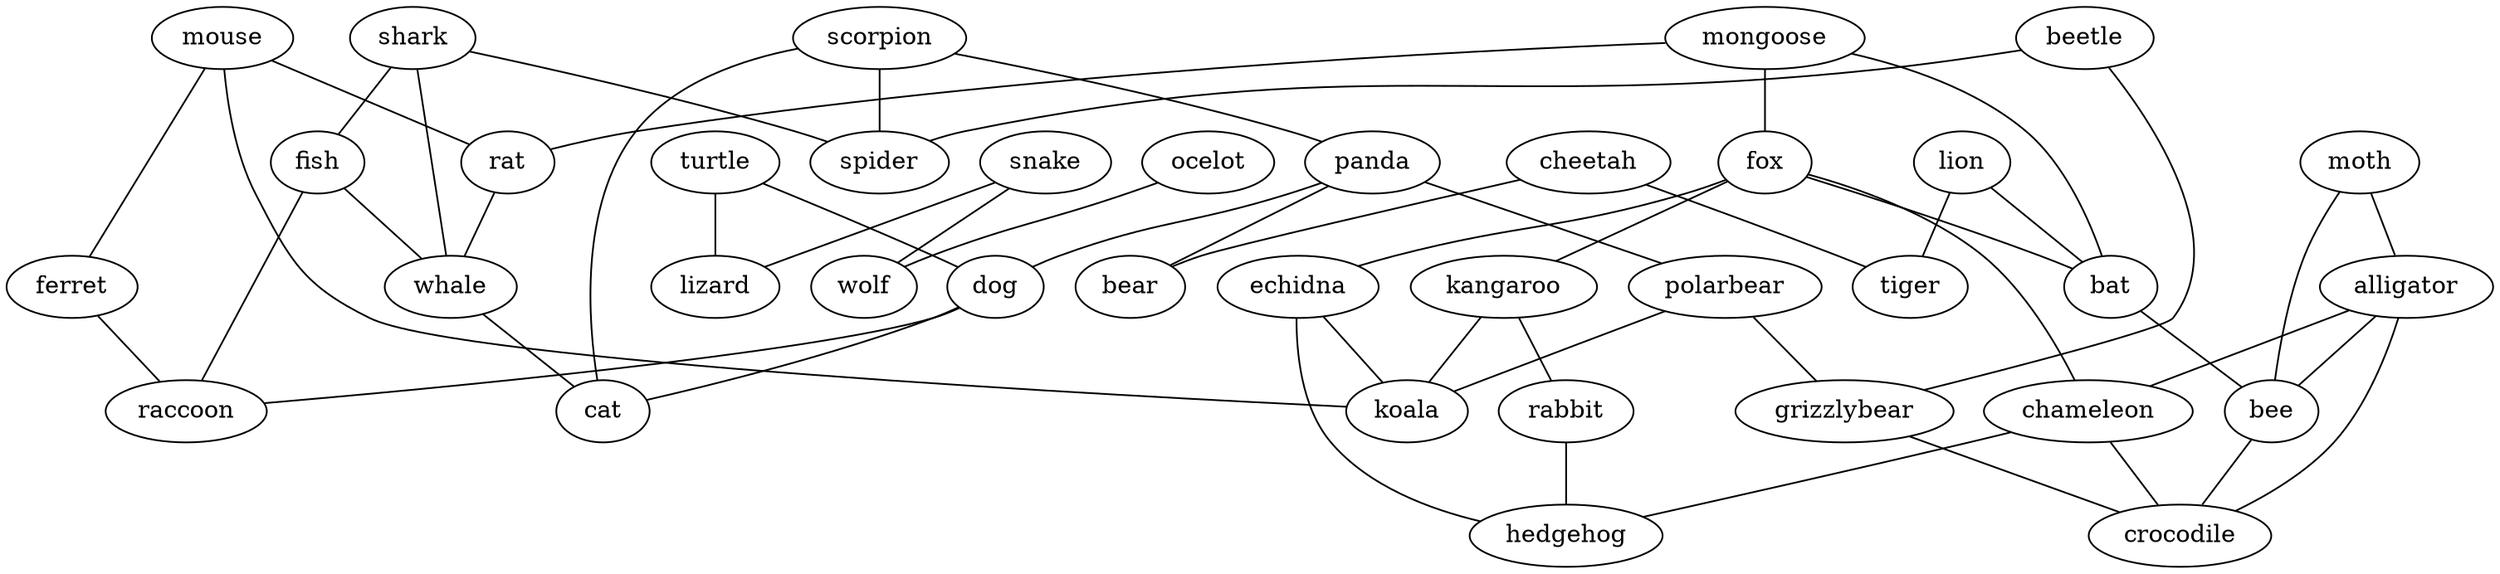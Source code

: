 strict graph  {
	turtle -- dog	 [weight=1];
	turtle -- lizard	 [weight=1];
	shark -- fish	 [weight=1];
	shark -- spider	 [weight=1];
	shark -- whale	 [weight=1];
	moth -- alligator	 [weight=1];
	moth -- bee	 [weight=1];
	mongoose -- fox	 [weight=1];
	mongoose -- rat	 [weight=1];
	mongoose -- bat	 [weight=1];
	lion -- tiger	 [weight=1];
	lion -- bat	 [weight=1];
	ocelot -- wolf	 [weight=1];
	beetle -- grizzlybear	 [weight=1];
	beetle -- spider	 [weight=1];
	alligator -- chameleon	 [weight=1];
	alligator -- bee	 [weight=1];
	alligator -- crocodile	 [weight=1];
	mouse -- rat	 [weight=1];
	mouse -- ferret	 [weight=1];
	mouse -- koala	 [weight=1];
	scorpion -- panda	 [weight=1];
	scorpion -- spider	 [weight=1];
	scorpion -- cat	 [weight=1];
	fox -- chameleon	 [weight=1];
	fox -- kangaroo	 [weight=1];
	fox -- echidna	 [weight=1];
	fox -- bat	 [weight=1];
	panda -- polarbear	 [weight=1];
	panda -- bear	 [weight=1];
	panda -- dog	 [weight=1];
	cheetah -- bear	 [weight=1];
	cheetah -- tiger	 [weight=1];
	fish -- whale	 [weight=1];
	fish -- raccoon	 [weight=1];
	rat -- whale	 [weight=1];
	polarbear -- grizzlybear	 [weight=1];
	polarbear -- koala	 [weight=1];
	grizzlybear -- crocodile	 [weight=1];
	chameleon -- crocodile	 [weight=1];
	chameleon -- hedgehog	 [weight=1];
	kangaroo -- rabbit	 [weight=1];
	kangaroo -- koala	 [weight=1];
	ferret -- raccoon	 [weight=1];
	echidna -- koala	 [weight=1];
	echidna -- hedgehog	 [weight=1];
	snake -- lizard	 [weight=1];
	snake -- wolf	 [weight=1];
	rabbit -- hedgehog	 [weight=1];
	whale -- cat	 [weight=1];
	bat -- bee	 [weight=1];
	bee -- crocodile	 [weight=1];
	dog -- cat	 [weight=1];
	dog -- raccoon	 [weight=1];
}
